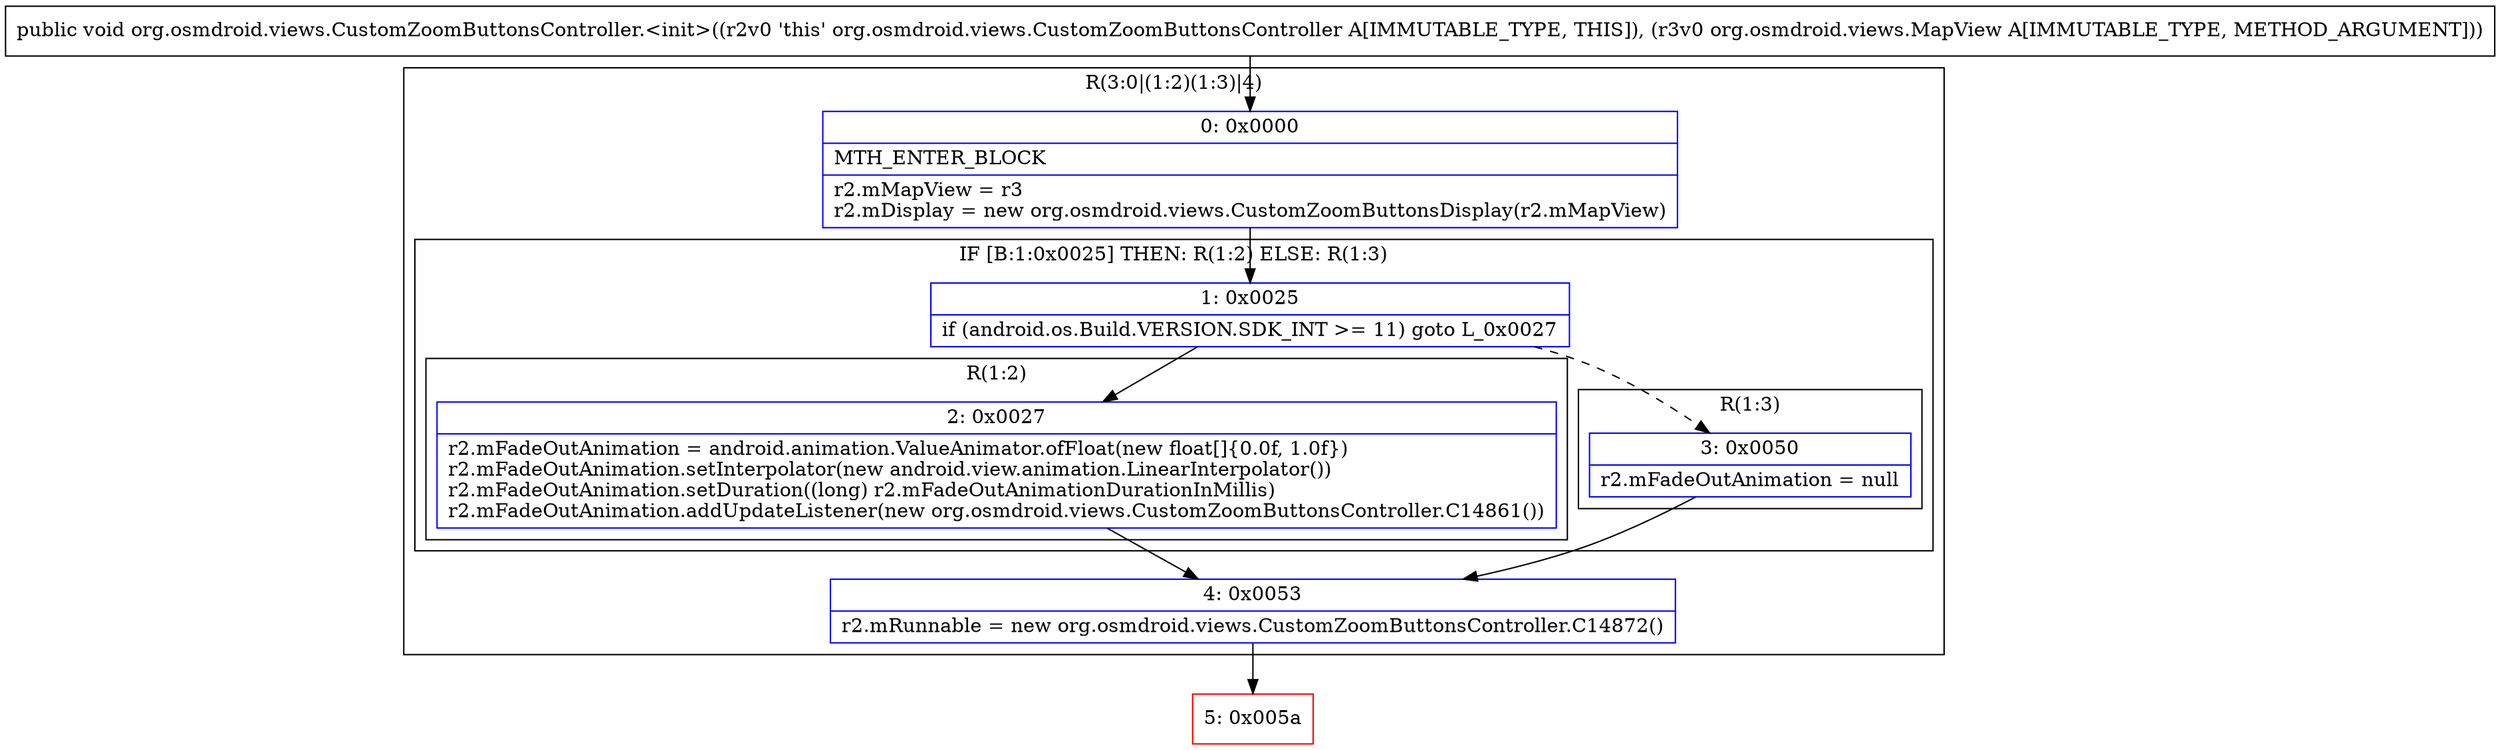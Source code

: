 digraph "CFG fororg.osmdroid.views.CustomZoomButtonsController.\<init\>(Lorg\/osmdroid\/views\/MapView;)V" {
subgraph cluster_Region_905401653 {
label = "R(3:0|(1:2)(1:3)|4)";
node [shape=record,color=blue];
Node_0 [shape=record,label="{0\:\ 0x0000|MTH_ENTER_BLOCK\l|r2.mMapView = r3\lr2.mDisplay = new org.osmdroid.views.CustomZoomButtonsDisplay(r2.mMapView)\l}"];
subgraph cluster_IfRegion_1783151552 {
label = "IF [B:1:0x0025] THEN: R(1:2) ELSE: R(1:3)";
node [shape=record,color=blue];
Node_1 [shape=record,label="{1\:\ 0x0025|if (android.os.Build.VERSION.SDK_INT \>= 11) goto L_0x0027\l}"];
subgraph cluster_Region_1920607862 {
label = "R(1:2)";
node [shape=record,color=blue];
Node_2 [shape=record,label="{2\:\ 0x0027|r2.mFadeOutAnimation = android.animation.ValueAnimator.ofFloat(new float[]\{0.0f, 1.0f\})\lr2.mFadeOutAnimation.setInterpolator(new android.view.animation.LinearInterpolator())\lr2.mFadeOutAnimation.setDuration((long) r2.mFadeOutAnimationDurationInMillis)\lr2.mFadeOutAnimation.addUpdateListener(new org.osmdroid.views.CustomZoomButtonsController.C14861())\l}"];
}
subgraph cluster_Region_1093044815 {
label = "R(1:3)";
node [shape=record,color=blue];
Node_3 [shape=record,label="{3\:\ 0x0050|r2.mFadeOutAnimation = null\l}"];
}
}
Node_4 [shape=record,label="{4\:\ 0x0053|r2.mRunnable = new org.osmdroid.views.CustomZoomButtonsController.C14872()\l}"];
}
Node_5 [shape=record,color=red,label="{5\:\ 0x005a}"];
MethodNode[shape=record,label="{public void org.osmdroid.views.CustomZoomButtonsController.\<init\>((r2v0 'this' org.osmdroid.views.CustomZoomButtonsController A[IMMUTABLE_TYPE, THIS]), (r3v0 org.osmdroid.views.MapView A[IMMUTABLE_TYPE, METHOD_ARGUMENT])) }"];
MethodNode -> Node_0;
Node_0 -> Node_1;
Node_1 -> Node_2;
Node_1 -> Node_3[style=dashed];
Node_2 -> Node_4;
Node_3 -> Node_4;
Node_4 -> Node_5;
}

